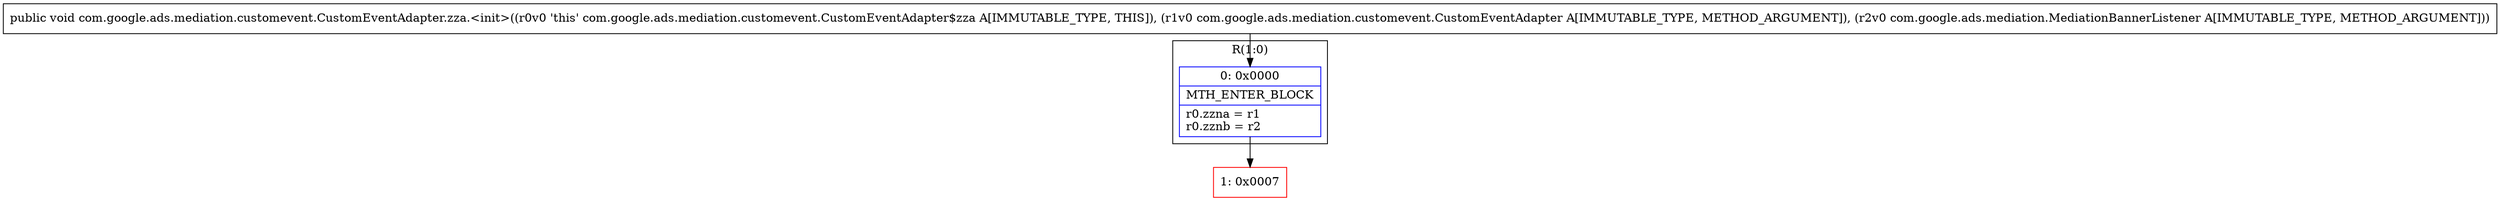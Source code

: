 digraph "CFG forcom.google.ads.mediation.customevent.CustomEventAdapter.zza.\<init\>(Lcom\/google\/ads\/mediation\/customevent\/CustomEventAdapter;Lcom\/google\/ads\/mediation\/MediationBannerListener;)V" {
subgraph cluster_Region_1038119694 {
label = "R(1:0)";
node [shape=record,color=blue];
Node_0 [shape=record,label="{0\:\ 0x0000|MTH_ENTER_BLOCK\l|r0.zzna = r1\lr0.zznb = r2\l}"];
}
Node_1 [shape=record,color=red,label="{1\:\ 0x0007}"];
MethodNode[shape=record,label="{public void com.google.ads.mediation.customevent.CustomEventAdapter.zza.\<init\>((r0v0 'this' com.google.ads.mediation.customevent.CustomEventAdapter$zza A[IMMUTABLE_TYPE, THIS]), (r1v0 com.google.ads.mediation.customevent.CustomEventAdapter A[IMMUTABLE_TYPE, METHOD_ARGUMENT]), (r2v0 com.google.ads.mediation.MediationBannerListener A[IMMUTABLE_TYPE, METHOD_ARGUMENT])) }"];
MethodNode -> Node_0;
Node_0 -> Node_1;
}

